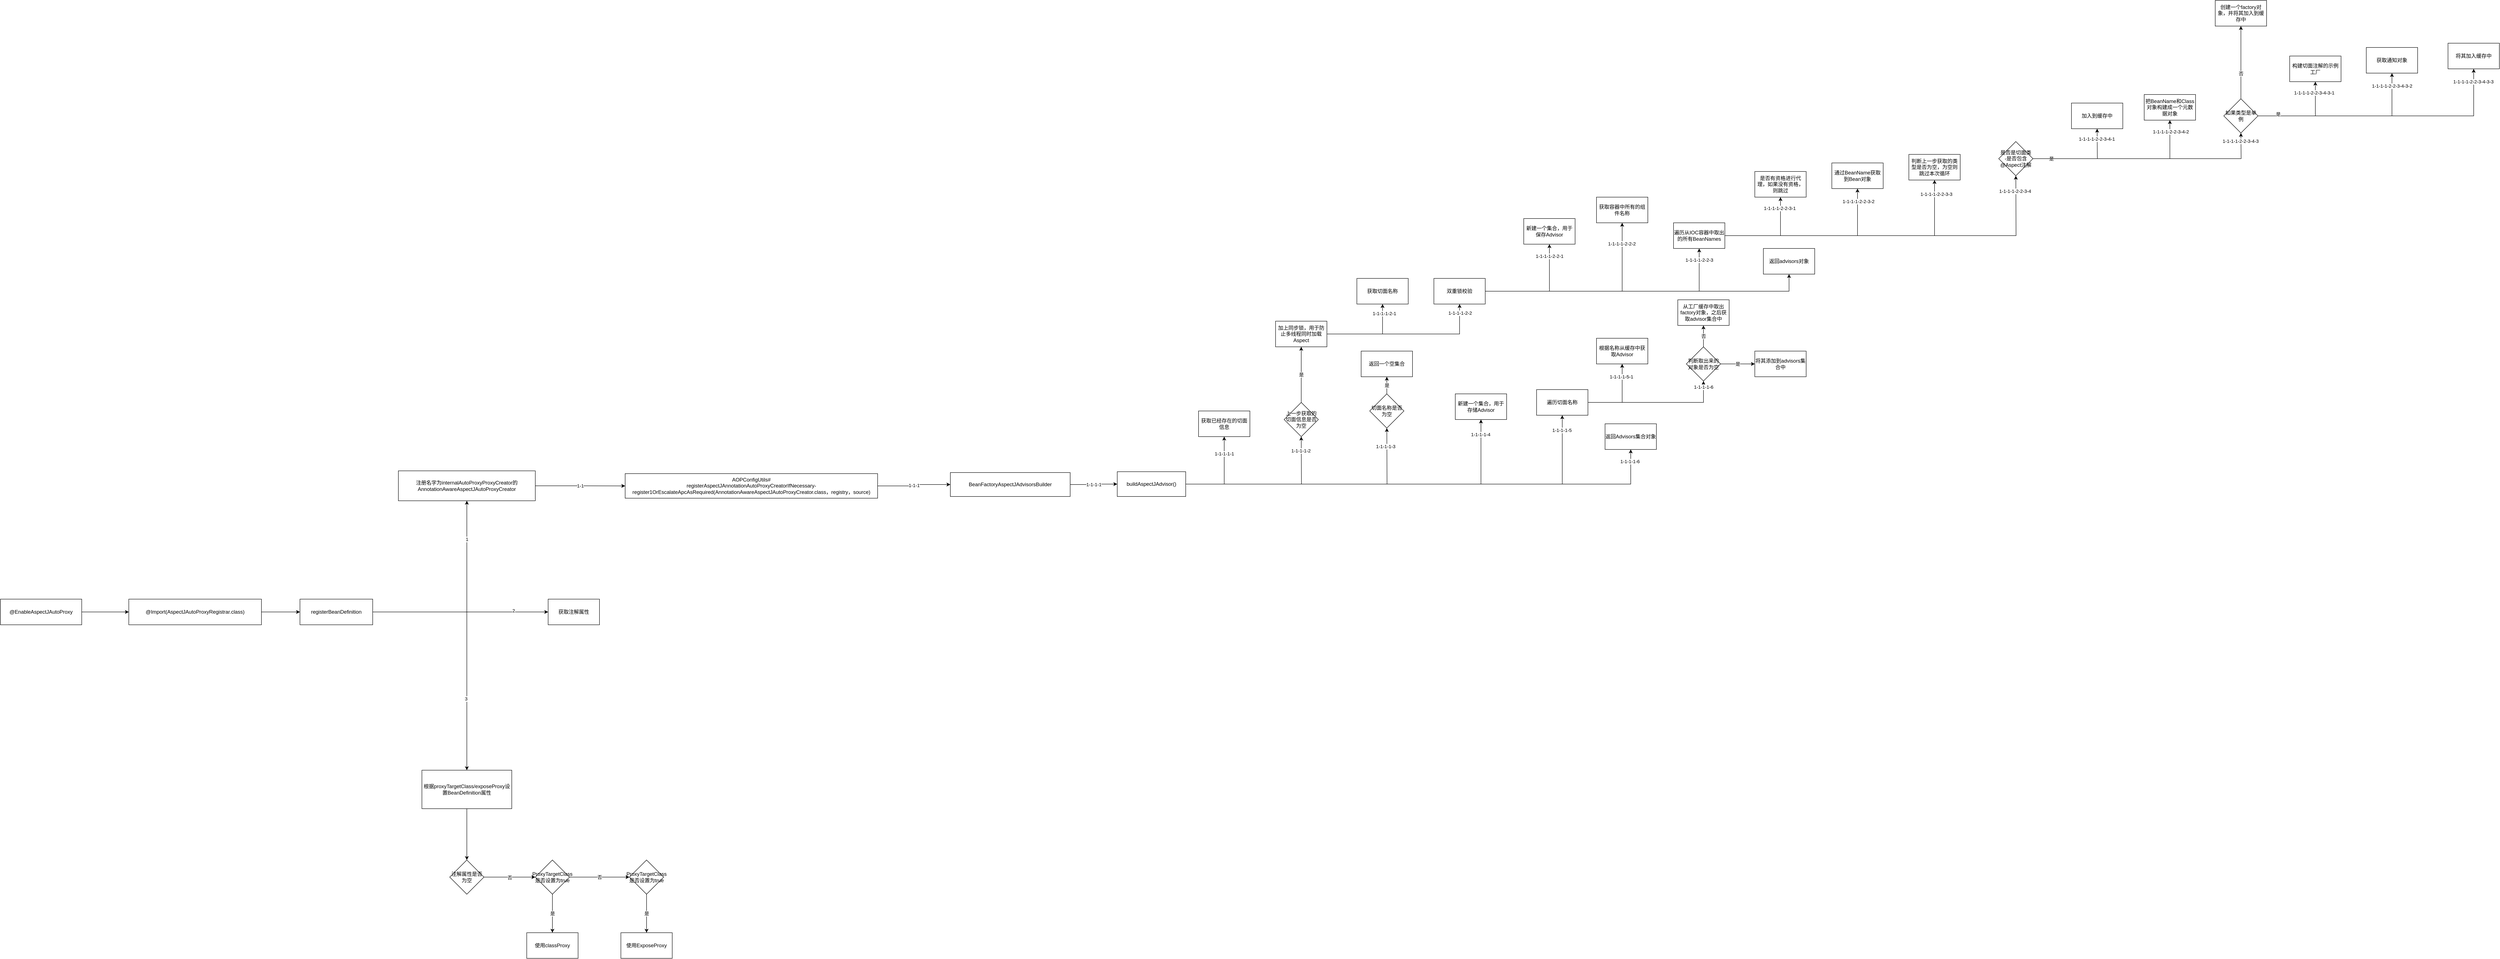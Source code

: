 <mxfile version="15.6.6" type="github">
  <diagram id="qTP_RNJtwkXyMyez5sJ1" name="第 1 页">
    <mxGraphModel dx="1422" dy="3110" grid="1" gridSize="10" guides="1" tooltips="1" connect="1" arrows="1" fold="1" page="1" pageScale="1" pageWidth="827" pageHeight="1169" math="0" shadow="0">
      <root>
        <mxCell id="0" />
        <mxCell id="1" parent="0" />
        <mxCell id="M7gRF7yc7V4BCxx9e8g0-3" value="" style="edgeStyle=orthogonalEdgeStyle;rounded=0;orthogonalLoop=1;jettySize=auto;html=1;" parent="1" source="M7gRF7yc7V4BCxx9e8g0-1" target="M7gRF7yc7V4BCxx9e8g0-2" edge="1">
          <mxGeometry relative="1" as="geometry" />
        </mxCell>
        <mxCell id="M7gRF7yc7V4BCxx9e8g0-1" value="@EnableAspectJAutoProxy" style="rounded=0;whiteSpace=wrap;html=1;" parent="1" vertex="1">
          <mxGeometry x="140" y="200" width="190" height="60" as="geometry" />
        </mxCell>
        <mxCell id="M7gRF7yc7V4BCxx9e8g0-5" value="" style="edgeStyle=orthogonalEdgeStyle;rounded=0;orthogonalLoop=1;jettySize=auto;html=1;" parent="1" source="M7gRF7yc7V4BCxx9e8g0-2" target="M7gRF7yc7V4BCxx9e8g0-4" edge="1">
          <mxGeometry relative="1" as="geometry" />
        </mxCell>
        <mxCell id="M7gRF7yc7V4BCxx9e8g0-2" value="@Import(AspectJAutoProxyRegistrar.class)" style="whiteSpace=wrap;html=1;rounded=0;" parent="1" vertex="1">
          <mxGeometry x="440" y="200" width="310" height="60" as="geometry" />
        </mxCell>
        <mxCell id="M7gRF7yc7V4BCxx9e8g0-7" value="1" style="edgeStyle=orthogonalEdgeStyle;rounded=0;orthogonalLoop=1;jettySize=auto;html=1;" parent="1" source="M7gRF7yc7V4BCxx9e8g0-4" target="M7gRF7yc7V4BCxx9e8g0-6" edge="1">
          <mxGeometry x="0.625" relative="1" as="geometry">
            <mxPoint as="offset" />
          </mxGeometry>
        </mxCell>
        <mxCell id="M7gRF7yc7V4BCxx9e8g0-9" value="" style="edgeStyle=orthogonalEdgeStyle;rounded=0;orthogonalLoop=1;jettySize=auto;html=1;" parent="1" source="M7gRF7yc7V4BCxx9e8g0-4" target="M7gRF7yc7V4BCxx9e8g0-8" edge="1">
          <mxGeometry relative="1" as="geometry" />
        </mxCell>
        <mxCell id="M7gRF7yc7V4BCxx9e8g0-10" value="2" style="edgeLabel;html=1;align=center;verticalAlign=middle;resizable=0;points=[];" parent="M7gRF7yc7V4BCxx9e8g0-9" vertex="1" connectable="0">
          <mxGeometry x="0.605" y="3" relative="1" as="geometry">
            <mxPoint as="offset" />
          </mxGeometry>
        </mxCell>
        <mxCell id="M7gRF7yc7V4BCxx9e8g0-12" value="" style="edgeStyle=orthogonalEdgeStyle;rounded=0;orthogonalLoop=1;jettySize=auto;html=1;" parent="1" source="M7gRF7yc7V4BCxx9e8g0-4" target="M7gRF7yc7V4BCxx9e8g0-11" edge="1">
          <mxGeometry relative="1" as="geometry" />
        </mxCell>
        <mxCell id="M7gRF7yc7V4BCxx9e8g0-13" value="3" style="edgeLabel;html=1;align=center;verticalAlign=middle;resizable=0;points=[];" parent="M7gRF7yc7V4BCxx9e8g0-12" vertex="1" connectable="0">
          <mxGeometry x="0.434" y="-2" relative="1" as="geometry">
            <mxPoint as="offset" />
          </mxGeometry>
        </mxCell>
        <mxCell id="M7gRF7yc7V4BCxx9e8g0-4" value="registerBeanDefinition" style="whiteSpace=wrap;html=1;rounded=0;" parent="1" vertex="1">
          <mxGeometry x="840" y="200" width="170" height="60" as="geometry" />
        </mxCell>
        <mxCell id="M7gRF7yc7V4BCxx9e8g0-26" value="1-1" style="edgeStyle=orthogonalEdgeStyle;rounded=0;orthogonalLoop=1;jettySize=auto;html=1;" parent="1" source="M7gRF7yc7V4BCxx9e8g0-6" target="M7gRF7yc7V4BCxx9e8g0-25" edge="1">
          <mxGeometry relative="1" as="geometry" />
        </mxCell>
        <mxCell id="M7gRF7yc7V4BCxx9e8g0-6" value="注册名字为internalAutoProxyProxyCreator的AnnotationAwareAspectJAutoProxyCreator" style="whiteSpace=wrap;html=1;rounded=0;" parent="1" vertex="1">
          <mxGeometry x="1070" y="-100" width="320" height="70" as="geometry" />
        </mxCell>
        <mxCell id="M7gRF7yc7V4BCxx9e8g0-8" value="获取注解属性" style="whiteSpace=wrap;html=1;rounded=0;" parent="1" vertex="1">
          <mxGeometry x="1420" y="200" width="120" height="60" as="geometry" />
        </mxCell>
        <mxCell id="M7gRF7yc7V4BCxx9e8g0-15" value="" style="edgeStyle=orthogonalEdgeStyle;rounded=0;orthogonalLoop=1;jettySize=auto;html=1;" parent="1" source="M7gRF7yc7V4BCxx9e8g0-11" target="M7gRF7yc7V4BCxx9e8g0-14" edge="1">
          <mxGeometry relative="1" as="geometry" />
        </mxCell>
        <mxCell id="M7gRF7yc7V4BCxx9e8g0-11" value="根据proxyTargetClass/exposeProxy设置BeanDefinition属性" style="whiteSpace=wrap;html=1;rounded=0;" parent="1" vertex="1">
          <mxGeometry x="1125" y="600" width="210" height="90" as="geometry" />
        </mxCell>
        <mxCell id="M7gRF7yc7V4BCxx9e8g0-17" value="否" style="edgeStyle=orthogonalEdgeStyle;rounded=0;orthogonalLoop=1;jettySize=auto;html=1;" parent="1" source="M7gRF7yc7V4BCxx9e8g0-14" edge="1">
          <mxGeometry relative="1" as="geometry">
            <mxPoint x="1390" y="850" as="targetPoint" />
          </mxGeometry>
        </mxCell>
        <mxCell id="M7gRF7yc7V4BCxx9e8g0-14" value="注解属性是否为空" style="rhombus;whiteSpace=wrap;html=1;rounded=0;" parent="1" vertex="1">
          <mxGeometry x="1190" y="810" width="80" height="80" as="geometry" />
        </mxCell>
        <mxCell id="M7gRF7yc7V4BCxx9e8g0-20" value="否" style="edgeStyle=orthogonalEdgeStyle;rounded=0;orthogonalLoop=1;jettySize=auto;html=1;" parent="1" source="M7gRF7yc7V4BCxx9e8g0-18" target="M7gRF7yc7V4BCxx9e8g0-19" edge="1">
          <mxGeometry relative="1" as="geometry" />
        </mxCell>
        <mxCell id="M7gRF7yc7V4BCxx9e8g0-24" value="是" style="edgeStyle=orthogonalEdgeStyle;rounded=0;orthogonalLoop=1;jettySize=auto;html=1;" parent="1" source="M7gRF7yc7V4BCxx9e8g0-18" target="M7gRF7yc7V4BCxx9e8g0-23" edge="1">
          <mxGeometry relative="1" as="geometry" />
        </mxCell>
        <mxCell id="M7gRF7yc7V4BCxx9e8g0-18" value="ProxyTargetClass是否设置为true" style="rhombus;whiteSpace=wrap;html=1;" parent="1" vertex="1">
          <mxGeometry x="1390" y="810" width="80" height="80" as="geometry" />
        </mxCell>
        <mxCell id="M7gRF7yc7V4BCxx9e8g0-22" value="是" style="edgeStyle=orthogonalEdgeStyle;rounded=0;orthogonalLoop=1;jettySize=auto;html=1;" parent="1" source="M7gRF7yc7V4BCxx9e8g0-19" target="M7gRF7yc7V4BCxx9e8g0-21" edge="1">
          <mxGeometry relative="1" as="geometry" />
        </mxCell>
        <mxCell id="M7gRF7yc7V4BCxx9e8g0-19" value="ProxyTargetClass是否设置为true" style="rhombus;whiteSpace=wrap;html=1;" parent="1" vertex="1">
          <mxGeometry x="1610" y="810" width="80" height="80" as="geometry" />
        </mxCell>
        <mxCell id="M7gRF7yc7V4BCxx9e8g0-21" value="使用ExposeProxy" style="whiteSpace=wrap;html=1;" parent="1" vertex="1">
          <mxGeometry x="1590" y="980" width="120" height="60" as="geometry" />
        </mxCell>
        <mxCell id="M7gRF7yc7V4BCxx9e8g0-23" value="使用classProxy" style="whiteSpace=wrap;html=1;" parent="1" vertex="1">
          <mxGeometry x="1370" y="980" width="120" height="60" as="geometry" />
        </mxCell>
        <mxCell id="M7gRF7yc7V4BCxx9e8g0-28" value="1-1-1" style="edgeStyle=orthogonalEdgeStyle;rounded=0;orthogonalLoop=1;jettySize=auto;html=1;" parent="1" source="M7gRF7yc7V4BCxx9e8g0-25" target="M7gRF7yc7V4BCxx9e8g0-27" edge="1">
          <mxGeometry relative="1" as="geometry" />
        </mxCell>
        <mxCell id="M7gRF7yc7V4BCxx9e8g0-25" value="AOPConfigUtils#&lt;br&gt;registerAspectJAnnotationAutoProxyCreatorIfNecessary-&lt;br&gt;register1OrEscalateApcAsRequired(AnnotationAwareAspectJAutoProxyCreator.class，registry，source)" style="whiteSpace=wrap;html=1;rounded=0;" parent="1" vertex="1">
          <mxGeometry x="1600" y="-93.5" width="590" height="57.5" as="geometry" />
        </mxCell>
        <mxCell id="M7gRF7yc7V4BCxx9e8g0-32" value="1-1-1-1" style="edgeStyle=orthogonalEdgeStyle;rounded=0;orthogonalLoop=1;jettySize=auto;html=1;" parent="1" source="M7gRF7yc7V4BCxx9e8g0-27" target="M7gRF7yc7V4BCxx9e8g0-31" edge="1">
          <mxGeometry relative="1" as="geometry" />
        </mxCell>
        <mxCell id="M7gRF7yc7V4BCxx9e8g0-27" value="&lt;span style=&quot;text-align: left&quot;&gt;BeanFactoryAspectJAdvisorsBuilder&lt;/span&gt;" style="whiteSpace=wrap;html=1;rounded=0;" parent="1" vertex="1">
          <mxGeometry x="2360" y="-96" width="280" height="56" as="geometry" />
        </mxCell>
        <mxCell id="M7gRF7yc7V4BCxx9e8g0-34" value="1-1-1-1-1" style="edgeStyle=orthogonalEdgeStyle;rounded=0;orthogonalLoop=1;jettySize=auto;html=1;" parent="1" source="M7gRF7yc7V4BCxx9e8g0-31" target="M7gRF7yc7V4BCxx9e8g0-33" edge="1">
          <mxGeometry x="0.602" relative="1" as="geometry">
            <mxPoint as="offset" />
          </mxGeometry>
        </mxCell>
        <mxCell id="M7gRF7yc7V4BCxx9e8g0-36" value="" style="edgeStyle=orthogonalEdgeStyle;rounded=0;orthogonalLoop=1;jettySize=auto;html=1;" parent="1" source="M7gRF7yc7V4BCxx9e8g0-31" edge="1">
          <mxGeometry relative="1" as="geometry">
            <mxPoint x="3180" y="-180" as="targetPoint" />
          </mxGeometry>
        </mxCell>
        <mxCell id="M7gRF7yc7V4BCxx9e8g0-42" value="1-1-1-1-2" style="edgeLabel;html=1;align=center;verticalAlign=middle;resizable=0;points=[];" parent="M7gRF7yc7V4BCxx9e8g0-36" vertex="1" connectable="0">
          <mxGeometry x="0.827" y="1" relative="1" as="geometry">
            <mxPoint as="offset" />
          </mxGeometry>
        </mxCell>
        <mxCell id="M7gRF7yc7V4BCxx9e8g0-41" value="" style="edgeStyle=orthogonalEdgeStyle;rounded=0;orthogonalLoop=1;jettySize=auto;html=1;" parent="1" source="M7gRF7yc7V4BCxx9e8g0-31" edge="1">
          <mxGeometry relative="1" as="geometry">
            <mxPoint x="3380" y="-200" as="targetPoint" />
          </mxGeometry>
        </mxCell>
        <mxCell id="M7gRF7yc7V4BCxx9e8g0-43" value="1-1-1-1-3" style="edgeLabel;html=1;align=center;verticalAlign=middle;resizable=0;points=[];" parent="M7gRF7yc7V4BCxx9e8g0-41" vertex="1" connectable="0">
          <mxGeometry x="0.857" y="3" relative="1" as="geometry">
            <mxPoint as="offset" />
          </mxGeometry>
        </mxCell>
        <mxCell id="jnVjYZqBLej0_wfY1e1T-64" value="" style="edgeStyle=orthogonalEdgeStyle;rounded=0;orthogonalLoop=1;jettySize=auto;html=1;" parent="1" source="M7gRF7yc7V4BCxx9e8g0-31" target="jnVjYZqBLej0_wfY1e1T-63" edge="1">
          <mxGeometry relative="1" as="geometry" />
        </mxCell>
        <mxCell id="jnVjYZqBLej0_wfY1e1T-75" value="1-1-1-1-4" style="edgeLabel;html=1;align=center;verticalAlign=middle;resizable=0;points=[];" parent="jnVjYZqBLej0_wfY1e1T-64" vertex="1" connectable="0">
          <mxGeometry x="0.917" y="1" relative="1" as="geometry">
            <mxPoint as="offset" />
          </mxGeometry>
        </mxCell>
        <mxCell id="jnVjYZqBLej0_wfY1e1T-66" value="" style="edgeStyle=orthogonalEdgeStyle;rounded=0;orthogonalLoop=1;jettySize=auto;html=1;" parent="1" source="M7gRF7yc7V4BCxx9e8g0-31" target="jnVjYZqBLej0_wfY1e1T-65" edge="1">
          <mxGeometry relative="1" as="geometry" />
        </mxCell>
        <mxCell id="jnVjYZqBLej0_wfY1e1T-76" value="1-1-1-1-5" style="edgeLabel;html=1;align=center;verticalAlign=middle;resizable=0;points=[];" parent="jnVjYZqBLej0_wfY1e1T-66" vertex="1" connectable="0">
          <mxGeometry x="0.933" y="1" relative="1" as="geometry">
            <mxPoint as="offset" />
          </mxGeometry>
        </mxCell>
        <mxCell id="jnVjYZqBLej0_wfY1e1T-80" value="" style="edgeStyle=orthogonalEdgeStyle;rounded=0;orthogonalLoop=1;jettySize=auto;html=1;" parent="1" source="M7gRF7yc7V4BCxx9e8g0-31" target="jnVjYZqBLej0_wfY1e1T-79" edge="1">
          <mxGeometry relative="1" as="geometry" />
        </mxCell>
        <mxCell id="jnVjYZqBLej0_wfY1e1T-81" value="1-1-1-1-6" style="edgeLabel;html=1;align=center;verticalAlign=middle;resizable=0;points=[];" parent="jnVjYZqBLej0_wfY1e1T-80" vertex="1" connectable="0">
          <mxGeometry x="0.95" y="2" relative="1" as="geometry">
            <mxPoint as="offset" />
          </mxGeometry>
        </mxCell>
        <mxCell id="M7gRF7yc7V4BCxx9e8g0-31" value="buildAspectJAdvisor()" style="whiteSpace=wrap;html=1;rounded=0;" parent="1" vertex="1">
          <mxGeometry x="2750" y="-98" width="160" height="58" as="geometry" />
        </mxCell>
        <mxCell id="M7gRF7yc7V4BCxx9e8g0-33" value="获取已经存在的切面信息" style="whiteSpace=wrap;html=1;rounded=0;" parent="1" vertex="1">
          <mxGeometry x="2940" y="-240" width="120" height="60" as="geometry" />
        </mxCell>
        <mxCell id="M7gRF7yc7V4BCxx9e8g0-39" value="是" style="edgeStyle=orthogonalEdgeStyle;rounded=0;orthogonalLoop=1;jettySize=auto;html=1;" parent="1" source="M7gRF7yc7V4BCxx9e8g0-37" target="M7gRF7yc7V4BCxx9e8g0-38" edge="1">
          <mxGeometry relative="1" as="geometry" />
        </mxCell>
        <mxCell id="M7gRF7yc7V4BCxx9e8g0-37" value="上一步获取的切面信息是否为空" style="rhombus;whiteSpace=wrap;html=1;" parent="1" vertex="1">
          <mxGeometry x="3140" y="-260" width="80" height="80" as="geometry" />
        </mxCell>
        <mxCell id="jnVjYZqBLej0_wfY1e1T-2" value="" style="edgeStyle=orthogonalEdgeStyle;rounded=0;orthogonalLoop=1;jettySize=auto;html=1;" parent="1" source="M7gRF7yc7V4BCxx9e8g0-38" target="jnVjYZqBLej0_wfY1e1T-1" edge="1">
          <mxGeometry relative="1" as="geometry" />
        </mxCell>
        <mxCell id="jnVjYZqBLej0_wfY1e1T-3" value="1-1-1-1-2-1" style="edgeLabel;html=1;align=center;verticalAlign=middle;resizable=0;points=[];" parent="jnVjYZqBLej0_wfY1e1T-2" vertex="1" connectable="0">
          <mxGeometry x="0.78" y="-4" relative="1" as="geometry">
            <mxPoint as="offset" />
          </mxGeometry>
        </mxCell>
        <mxCell id="jnVjYZqBLej0_wfY1e1T-5" value="" style="edgeStyle=orthogonalEdgeStyle;rounded=0;orthogonalLoop=1;jettySize=auto;html=1;" parent="1" source="M7gRF7yc7V4BCxx9e8g0-38" target="jnVjYZqBLej0_wfY1e1T-4" edge="1">
          <mxGeometry relative="1" as="geometry" />
        </mxCell>
        <mxCell id="jnVjYZqBLej0_wfY1e1T-6" value="1-1-1-1-2-2" style="edgeLabel;html=1;align=center;verticalAlign=middle;resizable=0;points=[];" parent="jnVjYZqBLej0_wfY1e1T-5" vertex="1" connectable="0">
          <mxGeometry x="0.889" y="-1" relative="1" as="geometry">
            <mxPoint as="offset" />
          </mxGeometry>
        </mxCell>
        <mxCell id="M7gRF7yc7V4BCxx9e8g0-38" value="加上同步锁，用于防止多线程同时加载Aspect" style="whiteSpace=wrap;html=1;" parent="1" vertex="1">
          <mxGeometry x="3120" y="-450" width="120" height="60" as="geometry" />
        </mxCell>
        <mxCell id="jnVjYZqBLej0_wfY1e1T-1" value="获取切面名称" style="whiteSpace=wrap;html=1;" parent="1" vertex="1">
          <mxGeometry x="3310" y="-550" width="120" height="60" as="geometry" />
        </mxCell>
        <mxCell id="jnVjYZqBLej0_wfY1e1T-8" value="" style="edgeStyle=orthogonalEdgeStyle;rounded=0;orthogonalLoop=1;jettySize=auto;html=1;" parent="1" source="jnVjYZqBLej0_wfY1e1T-4" target="jnVjYZqBLej0_wfY1e1T-7" edge="1">
          <mxGeometry relative="1" as="geometry" />
        </mxCell>
        <mxCell id="jnVjYZqBLej0_wfY1e1T-22" value="&lt;span style=&quot;color: rgba(0 , 0 , 0 , 0) ; font-family: monospace ; font-size: 0px ; font-weight: 900 ; background-color: rgb(248 , 249 , 250)&quot;&gt;%3CmxGraphModel%3E%3Croot%3E%3CmxCell%20id%3D%220%22%2F%3E%3CmxCell%20id%3D%221%22%20parent%3D%220%22%2F%3E%3CmxCell%20id%3D%222%22%20value%3D%221-1-1-1-2-2%22%20style%3D%22edgeLabel%3Bhtml%3D1%3Balign%3Dcenter%3BverticalAlign%3Dmiddle%3Bresizable%3D0%3Bpoints%3D%5B%5D%3B%22%20vertex%3D%221%22%20connectable%3D%220%22%20parent%3D%221%22%3E%3CmxGeometry%20x%3D%223551%22%20y%3D%22-469%22%20as%3D%22geometry%22%2F%3E%3C%2FmxCell%3E%3C%2Froot%3E%3C%2FmxGraphModel%1-1-1-1&lt;/span&gt;" style="edgeLabel;html=1;align=center;verticalAlign=middle;resizable=0;points=[];" parent="jnVjYZqBLej0_wfY1e1T-8" vertex="1" connectable="0">
          <mxGeometry x="0.731" y="-2" relative="1" as="geometry">
            <mxPoint as="offset" />
          </mxGeometry>
        </mxCell>
        <mxCell id="jnVjYZqBLej0_wfY1e1T-23" value="1-1-1-1-2-2-1" style="edgeLabel;html=1;align=center;verticalAlign=middle;resizable=0;points=[];" parent="jnVjYZqBLej0_wfY1e1T-8" vertex="1" connectable="0">
          <mxGeometry x="0.785" relative="1" as="geometry">
            <mxPoint as="offset" />
          </mxGeometry>
        </mxCell>
        <mxCell id="jnVjYZqBLej0_wfY1e1T-10" value="" style="edgeStyle=orthogonalEdgeStyle;rounded=0;orthogonalLoop=1;jettySize=auto;html=1;" parent="1" source="jnVjYZqBLej0_wfY1e1T-4" target="jnVjYZqBLej0_wfY1e1T-9" edge="1">
          <mxGeometry relative="1" as="geometry" />
        </mxCell>
        <mxCell id="jnVjYZqBLej0_wfY1e1T-24" value="1-1-1-1-2-2-2" style="edgeLabel;html=1;align=center;verticalAlign=middle;resizable=0;points=[];" parent="jnVjYZqBLej0_wfY1e1T-10" vertex="1" connectable="0">
          <mxGeometry x="0.796" y="1" relative="1" as="geometry">
            <mxPoint as="offset" />
          </mxGeometry>
        </mxCell>
        <mxCell id="jnVjYZqBLej0_wfY1e1T-12" value="" style="edgeStyle=orthogonalEdgeStyle;rounded=0;orthogonalLoop=1;jettySize=auto;html=1;" parent="1" source="jnVjYZqBLej0_wfY1e1T-4" target="jnVjYZqBLej0_wfY1e1T-11" edge="1">
          <mxGeometry relative="1" as="geometry" />
        </mxCell>
        <mxCell id="jnVjYZqBLej0_wfY1e1T-25" value="1-1-1-1-2-2-3" style="edgeLabel;html=1;align=center;verticalAlign=middle;resizable=0;points=[];" parent="jnVjYZqBLej0_wfY1e1T-12" vertex="1" connectable="0">
          <mxGeometry x="0.91" relative="1" as="geometry">
            <mxPoint as="offset" />
          </mxGeometry>
        </mxCell>
        <mxCell id="jnVjYZqBLej0_wfY1e1T-59" value="" style="edgeStyle=orthogonalEdgeStyle;rounded=0;orthogonalLoop=1;jettySize=auto;html=1;" parent="1" source="jnVjYZqBLej0_wfY1e1T-4" target="jnVjYZqBLej0_wfY1e1T-58" edge="1">
          <mxGeometry relative="1" as="geometry" />
        </mxCell>
        <mxCell id="jnVjYZqBLej0_wfY1e1T-4" value="双重锁校验" style="whiteSpace=wrap;html=1;" parent="1" vertex="1">
          <mxGeometry x="3490" y="-550" width="120" height="60" as="geometry" />
        </mxCell>
        <mxCell id="jnVjYZqBLej0_wfY1e1T-7" value="新建一个集合，用于保存Advisor" style="whiteSpace=wrap;html=1;" parent="1" vertex="1">
          <mxGeometry x="3700" y="-690" width="120" height="60" as="geometry" />
        </mxCell>
        <mxCell id="jnVjYZqBLej0_wfY1e1T-9" value="获取容器中所有的组件名称" style="whiteSpace=wrap;html=1;" parent="1" vertex="1">
          <mxGeometry x="3870" y="-740" width="120" height="60" as="geometry" />
        </mxCell>
        <mxCell id="jnVjYZqBLej0_wfY1e1T-14" value="" style="edgeStyle=orthogonalEdgeStyle;rounded=0;orthogonalLoop=1;jettySize=auto;html=1;" parent="1" source="jnVjYZqBLej0_wfY1e1T-11" target="jnVjYZqBLej0_wfY1e1T-13" edge="1">
          <mxGeometry relative="1" as="geometry" />
        </mxCell>
        <mxCell id="jnVjYZqBLej0_wfY1e1T-26" value="1-1-1-1-2-2-3-1" style="edgeLabel;html=1;align=center;verticalAlign=middle;resizable=0;points=[];" parent="jnVjYZqBLej0_wfY1e1T-14" vertex="1" connectable="0">
          <mxGeometry x="0.764" y="2" relative="1" as="geometry">
            <mxPoint as="offset" />
          </mxGeometry>
        </mxCell>
        <mxCell id="jnVjYZqBLej0_wfY1e1T-16" value="" style="edgeStyle=orthogonalEdgeStyle;rounded=0;orthogonalLoop=1;jettySize=auto;html=1;" parent="1" source="jnVjYZqBLej0_wfY1e1T-11" target="jnVjYZqBLej0_wfY1e1T-15" edge="1">
          <mxGeometry relative="1" as="geometry" />
        </mxCell>
        <mxCell id="jnVjYZqBLej0_wfY1e1T-27" value="1-1-1-1-2-2-3-2" style="edgeLabel;html=1;align=center;verticalAlign=middle;resizable=0;points=[];" parent="jnVjYZqBLej0_wfY1e1T-16" vertex="1" connectable="0">
          <mxGeometry x="0.857" y="-2" relative="1" as="geometry">
            <mxPoint as="offset" />
          </mxGeometry>
        </mxCell>
        <mxCell id="jnVjYZqBLej0_wfY1e1T-18" value="" style="edgeStyle=orthogonalEdgeStyle;rounded=0;orthogonalLoop=1;jettySize=auto;html=1;" parent="1" source="jnVjYZqBLej0_wfY1e1T-11" target="jnVjYZqBLej0_wfY1e1T-17" edge="1">
          <mxGeometry relative="1" as="geometry" />
        </mxCell>
        <mxCell id="jnVjYZqBLej0_wfY1e1T-28" value="1-1-1-1-2-2-3-3" style="edgeLabel;html=1;align=center;verticalAlign=middle;resizable=0;points=[];" parent="jnVjYZqBLej0_wfY1e1T-18" vertex="1" connectable="0">
          <mxGeometry x="0.893" y="-4" relative="1" as="geometry">
            <mxPoint as="offset" />
          </mxGeometry>
        </mxCell>
        <mxCell id="jnVjYZqBLej0_wfY1e1T-20" value="" style="edgeStyle=orthogonalEdgeStyle;rounded=0;orthogonalLoop=1;jettySize=auto;html=1;" parent="1" source="jnVjYZqBLej0_wfY1e1T-11" edge="1">
          <mxGeometry relative="1" as="geometry">
            <mxPoint x="4850" y="-790" as="targetPoint" />
          </mxGeometry>
        </mxCell>
        <mxCell id="jnVjYZqBLej0_wfY1e1T-29" value="1-1-1-1-2-2-3-4" style="edgeLabel;html=1;align=center;verticalAlign=middle;resizable=0;points=[];" parent="jnVjYZqBLej0_wfY1e1T-20" vertex="1" connectable="0">
          <mxGeometry x="0.912" y="2" relative="1" as="geometry">
            <mxPoint as="offset" />
          </mxGeometry>
        </mxCell>
        <mxCell id="jnVjYZqBLej0_wfY1e1T-11" value="遍历从IOC容器中取出的所有BeanNames" style="whiteSpace=wrap;html=1;" parent="1" vertex="1">
          <mxGeometry x="4050" y="-680" width="120" height="60" as="geometry" />
        </mxCell>
        <mxCell id="jnVjYZqBLej0_wfY1e1T-13" value="是否有资格进行代理，如果没有资格，则跳过" style="whiteSpace=wrap;html=1;" parent="1" vertex="1">
          <mxGeometry x="4240" y="-800" width="120" height="60" as="geometry" />
        </mxCell>
        <mxCell id="jnVjYZqBLej0_wfY1e1T-15" value="通过BeanName获取到Bean对象" style="whiteSpace=wrap;html=1;" parent="1" vertex="1">
          <mxGeometry x="4420" y="-820" width="120" height="60" as="geometry" />
        </mxCell>
        <mxCell id="jnVjYZqBLej0_wfY1e1T-17" value="判断上一步获取的类型是否为空，为空则跳过本次循环" style="whiteSpace=wrap;html=1;" parent="1" vertex="1">
          <mxGeometry x="4600" y="-840" width="120" height="60" as="geometry" />
        </mxCell>
        <mxCell id="jnVjYZqBLej0_wfY1e1T-31" value="是" style="edgeStyle=orthogonalEdgeStyle;rounded=0;orthogonalLoop=1;jettySize=auto;html=1;" parent="1" source="jnVjYZqBLej0_wfY1e1T-21" edge="1">
          <mxGeometry x="-0.615" relative="1" as="geometry">
            <mxPoint x="5040" y="-900" as="targetPoint" />
            <mxPoint as="offset" />
          </mxGeometry>
        </mxCell>
        <mxCell id="jnVjYZqBLej0_wfY1e1T-48" value="1-1-1-1-2-2-3-4-1" style="edgeLabel;html=1;align=center;verticalAlign=middle;resizable=0;points=[];" parent="jnVjYZqBLej0_wfY1e1T-31" vertex="1" connectable="0">
          <mxGeometry x="0.782" y="1" relative="1" as="geometry">
            <mxPoint as="offset" />
          </mxGeometry>
        </mxCell>
        <mxCell id="jnVjYZqBLej0_wfY1e1T-37" value="" style="edgeStyle=orthogonalEdgeStyle;rounded=0;orthogonalLoop=1;jettySize=auto;html=1;" parent="1" source="jnVjYZqBLej0_wfY1e1T-21" target="jnVjYZqBLej0_wfY1e1T-36" edge="1">
          <mxGeometry relative="1" as="geometry" />
        </mxCell>
        <mxCell id="jnVjYZqBLej0_wfY1e1T-49" value="1-1-1-1-2-2-3-4-2" style="edgeLabel;html=1;align=center;verticalAlign=middle;resizable=0;points=[];" parent="jnVjYZqBLej0_wfY1e1T-37" vertex="1" connectable="0">
          <mxGeometry x="0.868" y="-2" relative="1" as="geometry">
            <mxPoint as="offset" />
          </mxGeometry>
        </mxCell>
        <mxCell id="jnVjYZqBLej0_wfY1e1T-39" value="" style="edgeStyle=orthogonalEdgeStyle;rounded=0;orthogonalLoop=1;jettySize=auto;html=1;" parent="1" source="jnVjYZqBLej0_wfY1e1T-21" edge="1">
          <mxGeometry relative="1" as="geometry">
            <mxPoint x="5376" y="-890" as="targetPoint" />
          </mxGeometry>
        </mxCell>
        <mxCell id="jnVjYZqBLej0_wfY1e1T-50" value="1-1-1-1-2-2-3-4-3" style="edgeLabel;html=1;align=center;verticalAlign=middle;resizable=0;points=[];" parent="jnVjYZqBLej0_wfY1e1T-39" vertex="1" connectable="0">
          <mxGeometry x="0.93" y="1" relative="1" as="geometry">
            <mxPoint as="offset" />
          </mxGeometry>
        </mxCell>
        <mxCell id="jnVjYZqBLej0_wfY1e1T-21" value="是否是切面类&lt;br&gt;-是否包含@Aspect注解" style="rhombus;whiteSpace=wrap;html=1;" parent="1" vertex="1">
          <mxGeometry x="4810" y="-870" width="80" height="80" as="geometry" />
        </mxCell>
        <mxCell id="jnVjYZqBLej0_wfY1e1T-30" value="加入到缓存中" style="whiteSpace=wrap;html=1;" parent="1" vertex="1">
          <mxGeometry x="4980" y="-960" width="120" height="60" as="geometry" />
        </mxCell>
        <mxCell id="jnVjYZqBLej0_wfY1e1T-36" value="把BeanName和Class对象构建成一个元数据对象" style="whiteSpace=wrap;html=1;" parent="1" vertex="1">
          <mxGeometry x="5150" y="-980" width="120" height="60" as="geometry" />
        </mxCell>
        <mxCell id="jnVjYZqBLej0_wfY1e1T-43" value="" style="edgeStyle=orthogonalEdgeStyle;rounded=0;orthogonalLoop=1;jettySize=auto;html=1;" parent="1" source="jnVjYZqBLej0_wfY1e1T-41" target="jnVjYZqBLej0_wfY1e1T-42" edge="1">
          <mxGeometry relative="1" as="geometry" />
        </mxCell>
        <mxCell id="jnVjYZqBLej0_wfY1e1T-51" value="1-1-1-1-2-2-3-4-3-1" style="edgeLabel;html=1;align=center;verticalAlign=middle;resizable=0;points=[];" parent="jnVjYZqBLej0_wfY1e1T-43" vertex="1" connectable="0">
          <mxGeometry x="0.757" y="3" relative="1" as="geometry">
            <mxPoint as="offset" />
          </mxGeometry>
        </mxCell>
        <mxCell id="jnVjYZqBLej0_wfY1e1T-45" value="" style="edgeStyle=orthogonalEdgeStyle;rounded=0;orthogonalLoop=1;jettySize=auto;html=1;" parent="1" source="jnVjYZqBLej0_wfY1e1T-41" target="jnVjYZqBLej0_wfY1e1T-44" edge="1">
          <mxGeometry relative="1" as="geometry" />
        </mxCell>
        <mxCell id="jnVjYZqBLej0_wfY1e1T-52" value="1-1-1-1-2-2-3-4-3-2" style="edgeLabel;html=1;align=center;verticalAlign=middle;resizable=0;points=[];" parent="jnVjYZqBLej0_wfY1e1T-45" vertex="1" connectable="0">
          <mxGeometry x="0.855" relative="1" as="geometry">
            <mxPoint as="offset" />
          </mxGeometry>
        </mxCell>
        <mxCell id="jnVjYZqBLej0_wfY1e1T-47" value="" style="edgeStyle=orthogonalEdgeStyle;rounded=0;orthogonalLoop=1;jettySize=auto;html=1;" parent="1" source="jnVjYZqBLej0_wfY1e1T-41" target="jnVjYZqBLej0_wfY1e1T-46" edge="1">
          <mxGeometry relative="1" as="geometry" />
        </mxCell>
        <mxCell id="jnVjYZqBLej0_wfY1e1T-53" value="1-1-1-1-2-2-3-4-3-3" style="edgeLabel;html=1;align=center;verticalAlign=middle;resizable=0;points=[];" parent="jnVjYZqBLej0_wfY1e1T-47" vertex="1" connectable="0">
          <mxGeometry x="0.902" y="1" relative="1" as="geometry">
            <mxPoint as="offset" />
          </mxGeometry>
        </mxCell>
        <mxCell id="jnVjYZqBLej0_wfY1e1T-56" value="是" style="edgeLabel;html=1;align=center;verticalAlign=middle;resizable=0;points=[];" parent="jnVjYZqBLej0_wfY1e1T-47" vertex="1" connectable="0">
          <mxGeometry x="-0.847" y="4" relative="1" as="geometry">
            <mxPoint as="offset" />
          </mxGeometry>
        </mxCell>
        <mxCell id="jnVjYZqBLej0_wfY1e1T-55" value="" style="edgeStyle=orthogonalEdgeStyle;rounded=0;orthogonalLoop=1;jettySize=auto;html=1;" parent="1" source="jnVjYZqBLej0_wfY1e1T-41" target="jnVjYZqBLej0_wfY1e1T-54" edge="1">
          <mxGeometry relative="1" as="geometry" />
        </mxCell>
        <mxCell id="jnVjYZqBLej0_wfY1e1T-57" value="否" style="edgeLabel;html=1;align=center;verticalAlign=middle;resizable=0;points=[];" parent="jnVjYZqBLej0_wfY1e1T-55" vertex="1" connectable="0">
          <mxGeometry x="-0.306" relative="1" as="geometry">
            <mxPoint as="offset" />
          </mxGeometry>
        </mxCell>
        <mxCell id="jnVjYZqBLej0_wfY1e1T-41" value="&lt;span&gt;如果类型是单例&lt;/span&gt;" style="rhombus;whiteSpace=wrap;html=1;" parent="1" vertex="1">
          <mxGeometry x="5336" y="-970" width="80" height="80" as="geometry" />
        </mxCell>
        <mxCell id="jnVjYZqBLej0_wfY1e1T-42" value="构建切面注解的示例工厂" style="whiteSpace=wrap;html=1;" parent="1" vertex="1">
          <mxGeometry x="5490" y="-1070" width="120" height="60" as="geometry" />
        </mxCell>
        <mxCell id="jnVjYZqBLej0_wfY1e1T-44" value="获取通知对象" style="whiteSpace=wrap;html=1;" parent="1" vertex="1">
          <mxGeometry x="5669" y="-1090" width="120" height="60" as="geometry" />
        </mxCell>
        <mxCell id="jnVjYZqBLej0_wfY1e1T-46" value="将其加入缓存中" style="whiteSpace=wrap;html=1;" parent="1" vertex="1">
          <mxGeometry x="5860" y="-1100" width="120" height="60" as="geometry" />
        </mxCell>
        <mxCell id="jnVjYZqBLej0_wfY1e1T-54" value="创建一个factory对象，并将其加入到缓存中" style="whiteSpace=wrap;html=1;" parent="1" vertex="1">
          <mxGeometry x="5316" y="-1200" width="120" height="60" as="geometry" />
        </mxCell>
        <mxCell id="jnVjYZqBLej0_wfY1e1T-58" value="返回advisors对象" style="whiteSpace=wrap;html=1;" parent="1" vertex="1">
          <mxGeometry x="4260" y="-620" width="120" height="60" as="geometry" />
        </mxCell>
        <mxCell id="jnVjYZqBLej0_wfY1e1T-62" value="是" style="edgeStyle=orthogonalEdgeStyle;rounded=0;orthogonalLoop=1;jettySize=auto;html=1;" parent="1" source="jnVjYZqBLej0_wfY1e1T-60" target="jnVjYZqBLej0_wfY1e1T-61" edge="1">
          <mxGeometry relative="1" as="geometry" />
        </mxCell>
        <mxCell id="jnVjYZqBLej0_wfY1e1T-60" value="&lt;span&gt;切面名称是否为空&lt;/span&gt;" style="rhombus;whiteSpace=wrap;html=1;" parent="1" vertex="1">
          <mxGeometry x="3340" y="-280" width="80" height="80" as="geometry" />
        </mxCell>
        <mxCell id="jnVjYZqBLej0_wfY1e1T-61" value="返回一个空集合" style="whiteSpace=wrap;html=1;" parent="1" vertex="1">
          <mxGeometry x="3320" y="-380" width="120" height="60" as="geometry" />
        </mxCell>
        <mxCell id="jnVjYZqBLej0_wfY1e1T-63" value="新建一个集合，用于存储Advisor" style="whiteSpace=wrap;html=1;rounded=0;" parent="1" vertex="1">
          <mxGeometry x="3540" y="-280" width="120" height="60" as="geometry" />
        </mxCell>
        <mxCell id="jnVjYZqBLej0_wfY1e1T-68" value="" style="edgeStyle=orthogonalEdgeStyle;rounded=0;orthogonalLoop=1;jettySize=auto;html=1;" parent="1" source="jnVjYZqBLej0_wfY1e1T-65" target="jnVjYZqBLej0_wfY1e1T-67" edge="1">
          <mxGeometry relative="1" as="geometry" />
        </mxCell>
        <mxCell id="jnVjYZqBLej0_wfY1e1T-77" value="1-1-1-1-5-1" style="edgeLabel;html=1;align=center;verticalAlign=middle;resizable=0;points=[];" parent="jnVjYZqBLej0_wfY1e1T-68" vertex="1" connectable="0">
          <mxGeometry x="0.647" y="2" relative="1" as="geometry">
            <mxPoint as="offset" />
          </mxGeometry>
        </mxCell>
        <mxCell id="jnVjYZqBLej0_wfY1e1T-70" value="" style="edgeStyle=orthogonalEdgeStyle;rounded=0;orthogonalLoop=1;jettySize=auto;html=1;" parent="1" source="jnVjYZqBLej0_wfY1e1T-65" target="jnVjYZqBLej0_wfY1e1T-69" edge="1">
          <mxGeometry relative="1" as="geometry" />
        </mxCell>
        <mxCell id="jnVjYZqBLej0_wfY1e1T-78" value="1-1-1-1-6" style="edgeLabel;html=1;align=center;verticalAlign=middle;resizable=0;points=[];" parent="jnVjYZqBLej0_wfY1e1T-70" vertex="1" connectable="0">
          <mxGeometry x="0.912" relative="1" as="geometry">
            <mxPoint as="offset" />
          </mxGeometry>
        </mxCell>
        <mxCell id="jnVjYZqBLej0_wfY1e1T-65" value="遍历切面名称" style="whiteSpace=wrap;html=1;rounded=0;" parent="1" vertex="1">
          <mxGeometry x="3730" y="-290" width="120" height="60" as="geometry" />
        </mxCell>
        <mxCell id="jnVjYZqBLej0_wfY1e1T-67" value="根据名称从缓存中获取Advisor" style="whiteSpace=wrap;html=1;rounded=0;" parent="1" vertex="1">
          <mxGeometry x="3870" y="-410" width="120" height="60" as="geometry" />
        </mxCell>
        <mxCell id="jnVjYZqBLej0_wfY1e1T-72" value="是" style="edgeStyle=orthogonalEdgeStyle;rounded=0;orthogonalLoop=1;jettySize=auto;html=1;" parent="1" source="jnVjYZqBLej0_wfY1e1T-69" target="jnVjYZqBLej0_wfY1e1T-71" edge="1">
          <mxGeometry relative="1" as="geometry" />
        </mxCell>
        <mxCell id="jnVjYZqBLej0_wfY1e1T-74" value="否" style="edgeStyle=orthogonalEdgeStyle;rounded=0;orthogonalLoop=1;jettySize=auto;html=1;" parent="1" source="jnVjYZqBLej0_wfY1e1T-69" target="jnVjYZqBLej0_wfY1e1T-73" edge="1">
          <mxGeometry relative="1" as="geometry" />
        </mxCell>
        <mxCell id="jnVjYZqBLej0_wfY1e1T-69" value="判断取出来的对象是否为空" style="rhombus;whiteSpace=wrap;html=1;rounded=0;" parent="1" vertex="1">
          <mxGeometry x="4080" y="-390" width="80" height="80" as="geometry" />
        </mxCell>
        <mxCell id="jnVjYZqBLej0_wfY1e1T-71" value="将其添加到advisors集合中" style="whiteSpace=wrap;html=1;rounded=0;" parent="1" vertex="1">
          <mxGeometry x="4240" y="-380" width="120" height="60" as="geometry" />
        </mxCell>
        <mxCell id="jnVjYZqBLej0_wfY1e1T-73" value="从工厂缓存中取出factory对象，之后获取advisor集合中" style="whiteSpace=wrap;html=1;rounded=0;" parent="1" vertex="1">
          <mxGeometry x="4060" y="-500" width="120" height="60" as="geometry" />
        </mxCell>
        <mxCell id="jnVjYZqBLej0_wfY1e1T-79" value="返回Advisors集合对象" style="whiteSpace=wrap;html=1;rounded=0;" parent="1" vertex="1">
          <mxGeometry x="3890" y="-210" width="120" height="60" as="geometry" />
        </mxCell>
      </root>
    </mxGraphModel>
  </diagram>
</mxfile>
